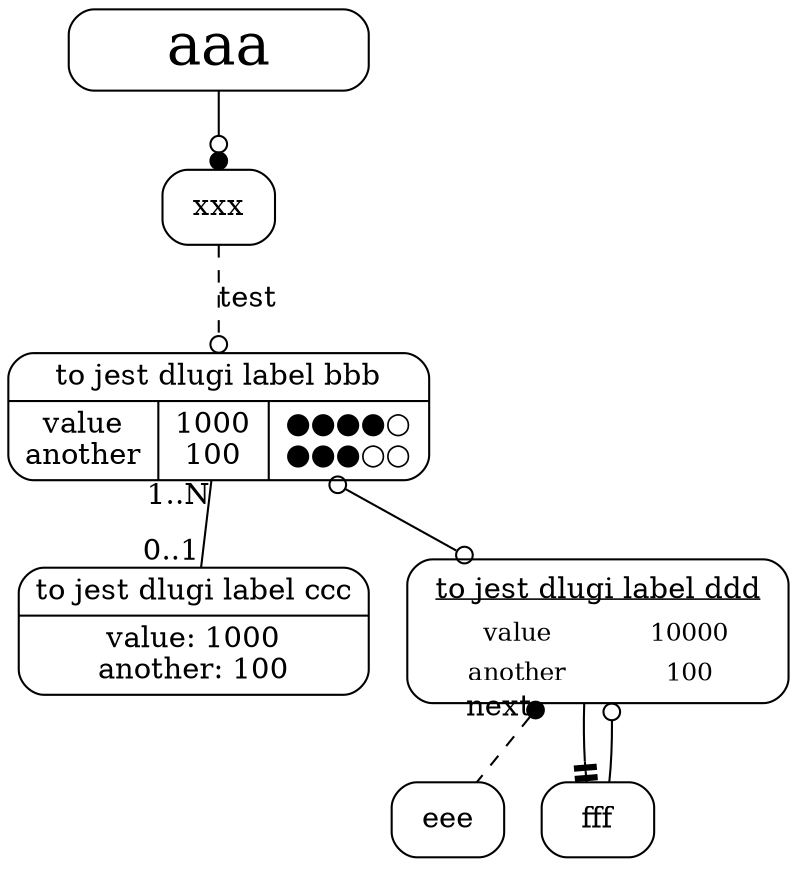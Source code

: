 strict digraph {
graph [rankdir=TD compound=true]
edge [arrowhead=none]
node [shape=record style="rounded,filled" fillcolor=white]

 aaa [label="aaa"  width=2 fontsize=28]
 xxx [pos="0,0!"]
 bbb [label="{to jest dlugi label bbb|{value\nanother|1000\n100|&#9679;&#9679;&#9679;&#9679;&#9675;\n&#9679;&#9679;&#9679;&#9675;&#9675;}}" ]
 ccc [label="{to jest dlugi label ccc|value: 1000\nanother: 100}" ]
 ddd [label=<
        <font POINT-SIZE="12">
        <table border="0">
        <tr><td colspan="2"><font POINT-SIZE="14"><u>to jest dlugi label ddd</u></font></td></tr>
        <tr><td>value</td><td>10000</td></tr>
        <tr><td>another</td><td>100</td></tr>
        </table>
        </font>
 >]

aaa -> xxx [arrowhead=dotodot arrowsize=1]
xxx -> bbb [arrowhead=odot style=dashed label="test"]
bbb -> ccc [headlabel="0..1" taillabel="1..N"]
bbb -> ddd [arrowhead=odot arrowtail=odot dir=both arrowsize=1]
ddd -> eee [arrowtail=dot dir=back style=dashed taillabel=next labeldistance=2 labelangle=-45]
ddd -> fff [arrowhead=teetee]
fff -> ddd [arrowhead=odot]
}
